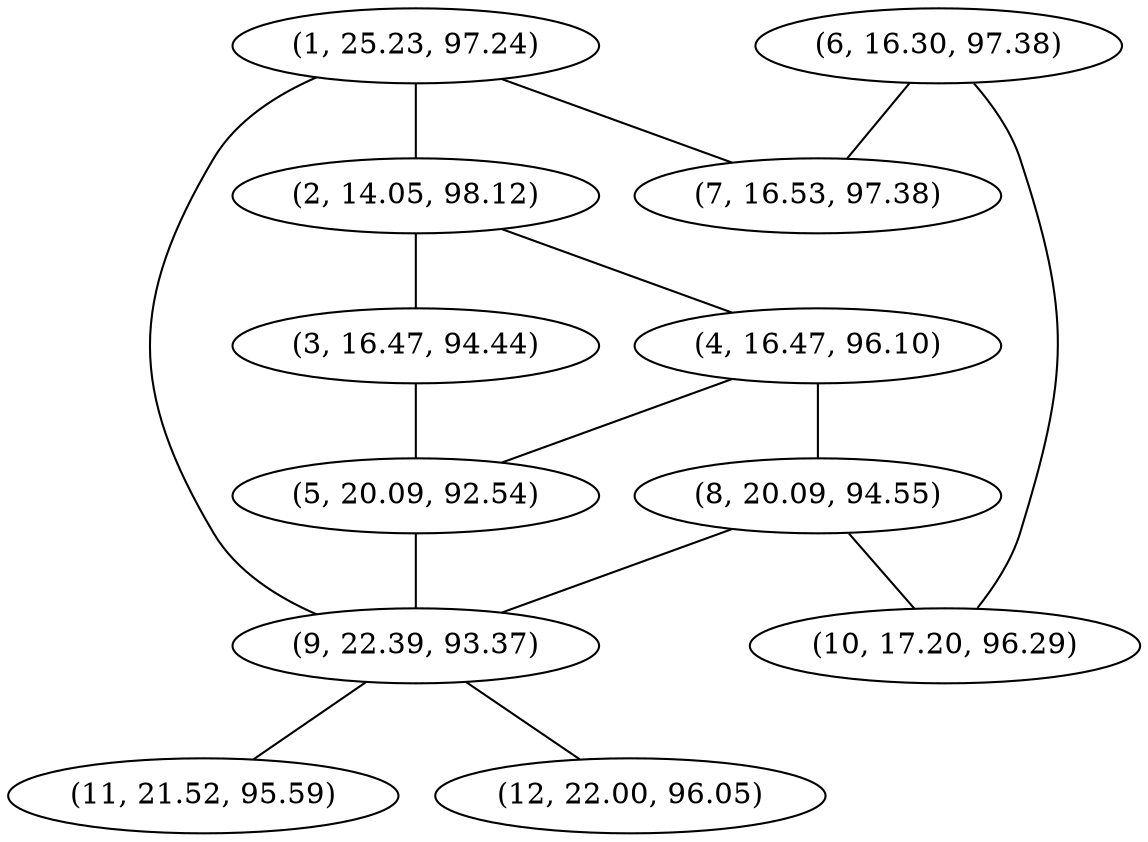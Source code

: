 graph G {
  1 [label="(1, 25.23, 97.24)"];
  1 -- 2;
  1 -- 7;
  1 -- 9;
  2 [label="(2, 14.05, 98.12)"];
  2 -- 3;
  2 -- 4;
  3 [label="(3, 16.47, 94.44)"];
  3 -- 5;
  4 [label="(4, 16.47, 96.10)"];
  4 -- 5;
  4 -- 8;
  5 [label="(5, 20.09, 92.54)"];
  5 -- 9;
  6 [label="(6, 16.30, 97.38)"];
  6 -- 7;
  6 -- 10;
  7 [label="(7, 16.53, 97.38)"];
  8 [label="(8, 20.09, 94.55)"];
  8 -- 9;
  8 -- 10;
  9 [label="(9, 22.39, 93.37)"];
  9 -- 11;
  9 -- 12;
  10 [label="(10, 17.20, 96.29)"];
  11 [label="(11, 21.52, 95.59)"];
  12 [label="(12, 22.00, 96.05)"];
}
